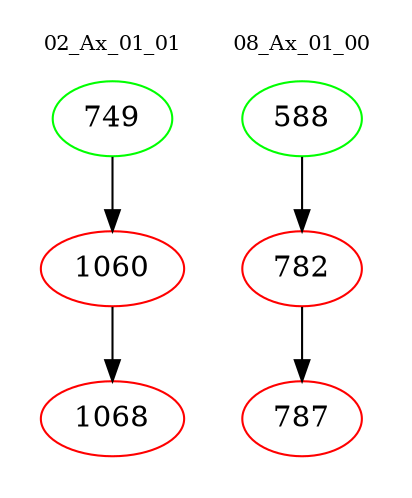 digraph{
subgraph cluster_0 {
color = white
label = "02_Ax_01_01";
fontsize=10;
T0_749 [label="749", color="green"]
T0_749 -> T0_1060 [color="black"]
T0_1060 [label="1060", color="red"]
T0_1060 -> T0_1068 [color="black"]
T0_1068 [label="1068", color="red"]
}
subgraph cluster_1 {
color = white
label = "08_Ax_01_00";
fontsize=10;
T1_588 [label="588", color="green"]
T1_588 -> T1_782 [color="black"]
T1_782 [label="782", color="red"]
T1_782 -> T1_787 [color="black"]
T1_787 [label="787", color="red"]
}
}
